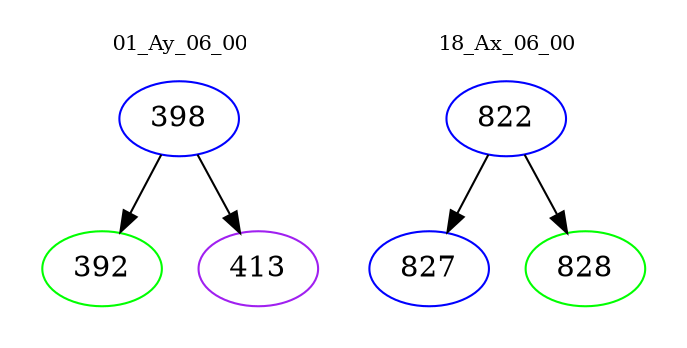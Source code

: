 digraph{
subgraph cluster_0 {
color = white
label = "01_Ay_06_00";
fontsize=10;
T0_398 [label="398", color="blue"]
T0_398 -> T0_392 [color="black"]
T0_392 [label="392", color="green"]
T0_398 -> T0_413 [color="black"]
T0_413 [label="413", color="purple"]
}
subgraph cluster_1 {
color = white
label = "18_Ax_06_00";
fontsize=10;
T1_822 [label="822", color="blue"]
T1_822 -> T1_827 [color="black"]
T1_827 [label="827", color="blue"]
T1_822 -> T1_828 [color="black"]
T1_828 [label="828", color="green"]
}
}
